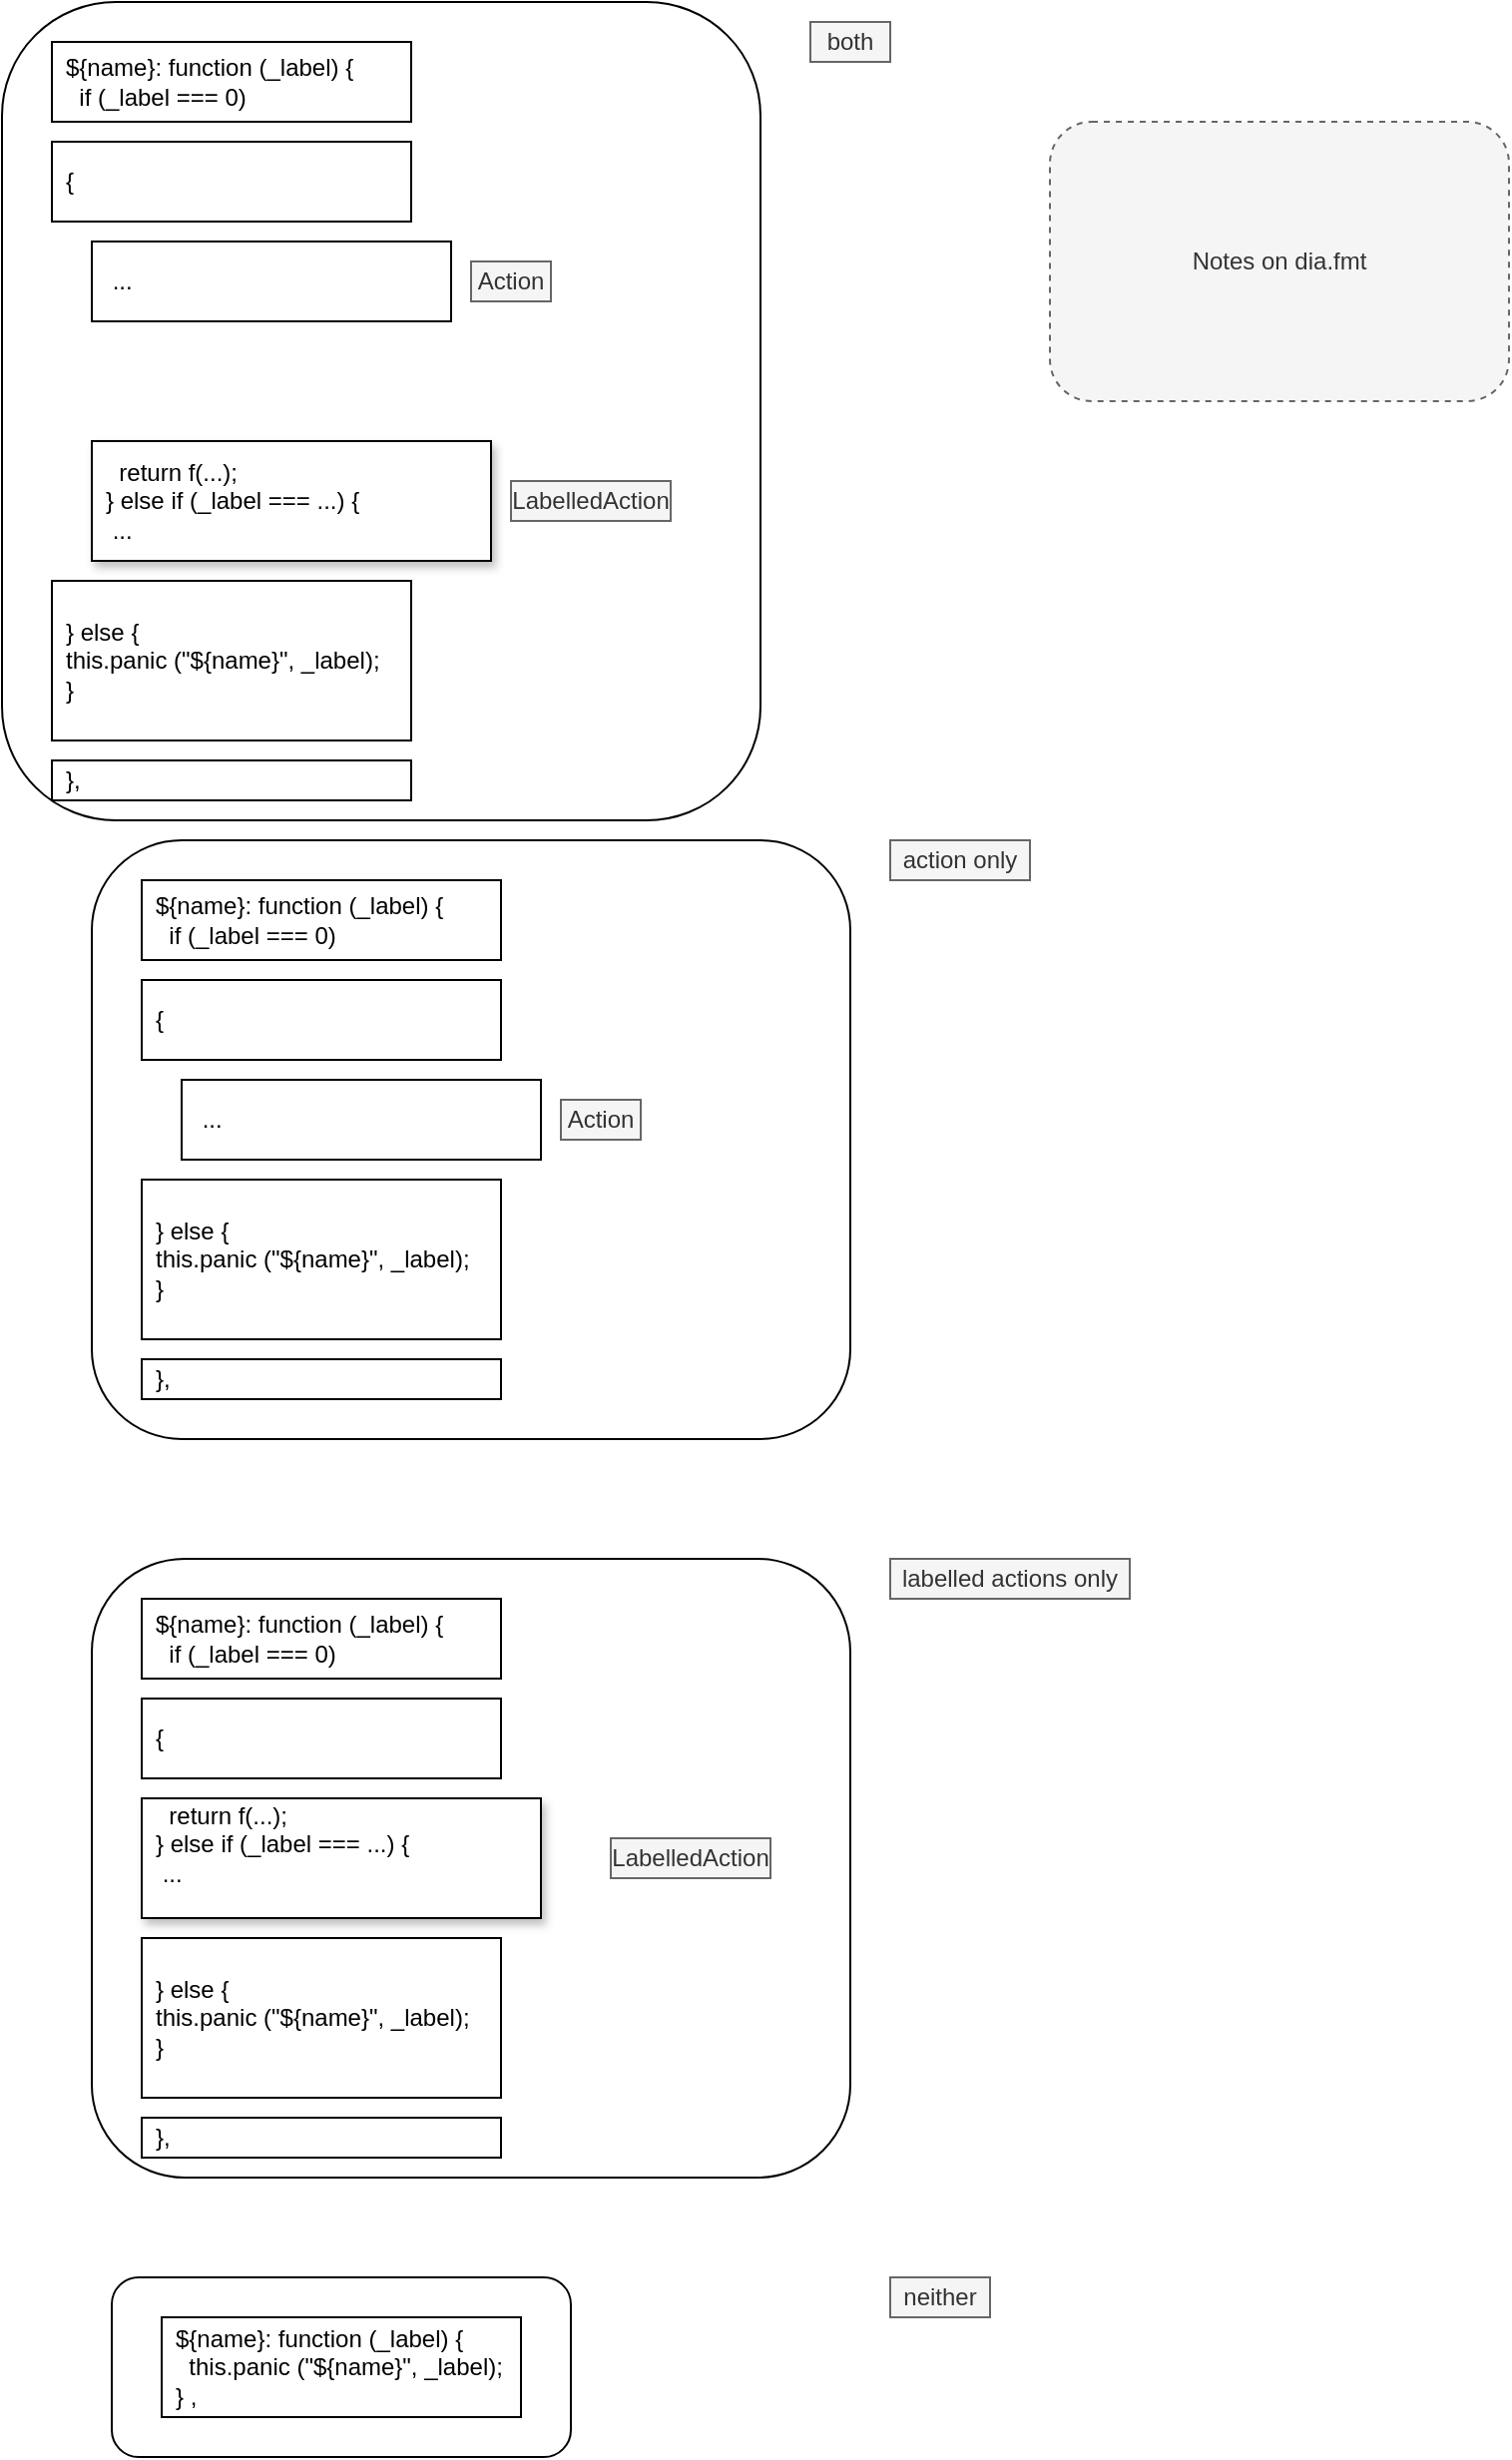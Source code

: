 <mxfile version="14.6.13" type="device"><diagram id="IkHdZ0yJiypvau_4McZn" name="formatting"><mxGraphModel dx="1106" dy="806" grid="1" gridSize="10" guides="1" tooltips="1" connect="1" arrows="1" fold="1" page="1" pageScale="1" pageWidth="1100" pageHeight="850" math="0" shadow="0"><root><mxCell id="NvHiDhRL34PdQGHzrJgt-0"/><mxCell id="NvHiDhRL34PdQGHzrJgt-1" parent="NvHiDhRL34PdQGHzrJgt-0"/><mxCell id="NvHiDhRL34PdQGHzrJgt-2" value="" style="rounded=1;whiteSpace=wrap;html=1;" parent="NvHiDhRL34PdQGHzrJgt-1" vertex="1"><mxGeometry x="35" y="20" width="380" height="410" as="geometry"/></mxCell><mxCell id="NvHiDhRL34PdQGHzrJgt-3" value="&lt;div&gt;&lt;span&gt;} else {&lt;/span&gt;&lt;br&gt;&lt;/div&gt;&lt;div&gt;this.panic (&quot;${name}&quot;, _label);&amp;nbsp;&lt;/div&gt;&lt;div&gt;}&lt;/div&gt;" style="rounded=0;whiteSpace=wrap;html=1;align=left;spacingLeft=5;" parent="NvHiDhRL34PdQGHzrJgt-1" vertex="1"><mxGeometry x="60" y="310" width="180" height="80" as="geometry"/></mxCell><mxCell id="NvHiDhRL34PdQGHzrJgt-4" value="&lt;div&gt;${name}: function (_label) {&lt;/div&gt;&lt;div&gt;&amp;nbsp; if (_label === 0)&lt;/div&gt;" style="rounded=0;whiteSpace=wrap;html=1;align=left;spacingLeft=5;" parent="NvHiDhRL34PdQGHzrJgt-1" vertex="1"><mxGeometry x="60" y="40" width="180" height="40" as="geometry"/></mxCell><mxCell id="NvHiDhRL34PdQGHzrJgt-5" value="&lt;div&gt;&amp;nbsp; return f(...);&lt;/div&gt;&lt;div&gt;} else if (_label === ...) {&lt;/div&gt;&lt;div&gt;&amp;nbsp;...&lt;/div&gt;" style="rounded=0;whiteSpace=wrap;html=1;align=left;spacingLeft=5;shadow=1;" parent="NvHiDhRL34PdQGHzrJgt-1" vertex="1"><mxGeometry x="80" y="240" width="200" height="60" as="geometry"/></mxCell><mxCell id="NvHiDhRL34PdQGHzrJgt-6" value="&lt;div&gt;&amp;nbsp;...&amp;nbsp;&lt;/div&gt;" style="rounded=0;whiteSpace=wrap;html=1;align=left;spacingLeft=5;" parent="NvHiDhRL34PdQGHzrJgt-1" vertex="1"><mxGeometry x="80" y="140" width="180" height="40" as="geometry"/></mxCell><mxCell id="NvHiDhRL34PdQGHzrJgt-8" value="Action" style="text;html=1;fillColor=#f5f5f5;align=center;verticalAlign=middle;whiteSpace=wrap;rounded=0;shadow=0;strokeColor=#666666;fontColor=#333333;" parent="NvHiDhRL34PdQGHzrJgt-1" vertex="1"><mxGeometry x="270" y="150" width="40" height="20" as="geometry"/></mxCell><mxCell id="NvHiDhRL34PdQGHzrJgt-9" value="LabelledAction" style="text;html=1;fillColor=#f5f5f5;align=center;verticalAlign=middle;whiteSpace=wrap;rounded=0;shadow=0;strokeColor=#666666;fontColor=#333333;" parent="NvHiDhRL34PdQGHzrJgt-1" vertex="1"><mxGeometry x="290" y="260" width="80" height="20" as="geometry"/></mxCell><mxCell id="8WAzWEQXn-hbmi8yetNm-0" value="&lt;div&gt;{&lt;/div&gt;" style="rounded=0;whiteSpace=wrap;html=1;align=left;spacingLeft=5;" parent="NvHiDhRL34PdQGHzrJgt-1" vertex="1"><mxGeometry x="60" y="90" width="180" height="40" as="geometry"/></mxCell><mxCell id="8WAzWEQXn-hbmi8yetNm-2" value="" style="rounded=1;whiteSpace=wrap;html=1;" parent="NvHiDhRL34PdQGHzrJgt-1" vertex="1"><mxGeometry x="80" y="800" width="380" height="310" as="geometry"/></mxCell><mxCell id="8WAzWEQXn-hbmi8yetNm-3" value="&lt;div&gt;&lt;span&gt;} else {&lt;/span&gt;&lt;br&gt;&lt;/div&gt;&lt;div&gt;this.panic (&quot;${name}&quot;, _label);&amp;nbsp;&lt;/div&gt;&lt;div&gt;}&lt;/div&gt;" style="rounded=0;whiteSpace=wrap;html=1;align=left;spacingLeft=5;" parent="NvHiDhRL34PdQGHzrJgt-1" vertex="1"><mxGeometry x="105" y="990" width="180" height="80" as="geometry"/></mxCell><mxCell id="8WAzWEQXn-hbmi8yetNm-4" value="&lt;div&gt;${name}: function (_label) {&lt;/div&gt;&lt;div&gt;&amp;nbsp; if (_label === 0)&lt;/div&gt;" style="rounded=0;whiteSpace=wrap;html=1;align=left;spacingLeft=5;" parent="NvHiDhRL34PdQGHzrJgt-1" vertex="1"><mxGeometry x="105" y="820" width="180" height="40" as="geometry"/></mxCell><mxCell id="8WAzWEQXn-hbmi8yetNm-8" value="LabelledAction" style="text;html=1;fillColor=#f5f5f5;align=center;verticalAlign=middle;whiteSpace=wrap;rounded=0;shadow=0;strokeColor=#666666;fontColor=#333333;" parent="NvHiDhRL34PdQGHzrJgt-1" vertex="1"><mxGeometry x="340" y="940" width="80" height="20" as="geometry"/></mxCell><mxCell id="8WAzWEQXn-hbmi8yetNm-9" value="&lt;div&gt;{&amp;nbsp;&lt;/div&gt;" style="rounded=0;whiteSpace=wrap;html=1;align=left;spacingLeft=5;" parent="NvHiDhRL34PdQGHzrJgt-1" vertex="1"><mxGeometry x="105" y="870" width="180" height="40" as="geometry"/></mxCell><mxCell id="8WAzWEQXn-hbmi8yetNm-11" value="" style="rounded=1;whiteSpace=wrap;html=1;" parent="NvHiDhRL34PdQGHzrJgt-1" vertex="1"><mxGeometry x="90" y="1160" width="230" height="90" as="geometry"/></mxCell><mxCell id="8WAzWEQXn-hbmi8yetNm-12" value="&lt;div&gt;${name}: function (_label) {&lt;/div&gt;&lt;div&gt;&lt;span&gt;&amp;nbsp; &lt;/span&gt;&lt;span&gt;this.panic (&quot;${name}&quot;, _label);&lt;/span&gt;&lt;/div&gt;&lt;div&gt;&lt;span&gt;} ,&lt;/span&gt;&lt;/div&gt;" style="rounded=0;whiteSpace=wrap;html=1;align=left;spacingLeft=5;" parent="NvHiDhRL34PdQGHzrJgt-1" vertex="1"><mxGeometry x="115" y="1180" width="180" height="50" as="geometry"/></mxCell><mxCell id="8WAzWEQXn-hbmi8yetNm-20" value="" style="rounded=1;whiteSpace=wrap;html=1;" parent="NvHiDhRL34PdQGHzrJgt-1" vertex="1"><mxGeometry x="80" y="440" width="380" height="300" as="geometry"/></mxCell><mxCell id="8WAzWEQXn-hbmi8yetNm-21" value="&lt;div&gt;&lt;span&gt;} else {&lt;/span&gt;&lt;br&gt;&lt;/div&gt;&lt;div&gt;this.panic (&quot;${name}&quot;, _label);&amp;nbsp;&lt;/div&gt;&lt;div&gt;}&lt;/div&gt;" style="rounded=0;whiteSpace=wrap;html=1;align=left;spacingLeft=5;" parent="NvHiDhRL34PdQGHzrJgt-1" vertex="1"><mxGeometry x="105" y="610" width="180" height="80" as="geometry"/></mxCell><mxCell id="8WAzWEQXn-hbmi8yetNm-22" value="&lt;div&gt;${name}: function (_label) {&lt;/div&gt;&lt;div&gt;&amp;nbsp; if (_label === 0)&lt;/div&gt;" style="rounded=0;whiteSpace=wrap;html=1;align=left;spacingLeft=5;" parent="NvHiDhRL34PdQGHzrJgt-1" vertex="1"><mxGeometry x="105" y="460" width="180" height="40" as="geometry"/></mxCell><mxCell id="8WAzWEQXn-hbmi8yetNm-24" value="&lt;div&gt;&amp;nbsp;...&amp;nbsp;&lt;/div&gt;" style="rounded=0;whiteSpace=wrap;html=1;align=left;spacingLeft=5;" parent="NvHiDhRL34PdQGHzrJgt-1" vertex="1"><mxGeometry x="125" y="560" width="180" height="40" as="geometry"/></mxCell><mxCell id="8WAzWEQXn-hbmi8yetNm-25" value="Action" style="text;html=1;fillColor=#f5f5f5;align=center;verticalAlign=middle;whiteSpace=wrap;rounded=0;shadow=0;strokeColor=#666666;fontColor=#333333;" parent="NvHiDhRL34PdQGHzrJgt-1" vertex="1"><mxGeometry x="315" y="570" width="40" height="20" as="geometry"/></mxCell><mxCell id="8WAzWEQXn-hbmi8yetNm-27" value="&lt;div&gt;{&lt;/div&gt;" style="rounded=0;whiteSpace=wrap;html=1;align=left;spacingLeft=5;" parent="NvHiDhRL34PdQGHzrJgt-1" vertex="1"><mxGeometry x="105" y="510" width="180" height="40" as="geometry"/></mxCell><mxCell id="8WAzWEQXn-hbmi8yetNm-29" value="both" style="text;html=1;fillColor=#f5f5f5;align=center;verticalAlign=middle;whiteSpace=wrap;rounded=0;shadow=0;strokeColor=#666666;fontColor=#333333;" parent="NvHiDhRL34PdQGHzrJgt-1" vertex="1"><mxGeometry x="440" y="30" width="40" height="20" as="geometry"/></mxCell><mxCell id="8WAzWEQXn-hbmi8yetNm-30" value="action only" style="text;html=1;fillColor=#f5f5f5;align=center;verticalAlign=middle;whiteSpace=wrap;rounded=0;shadow=0;strokeColor=#666666;fontColor=#333333;" parent="NvHiDhRL34PdQGHzrJgt-1" vertex="1"><mxGeometry x="480" y="440" width="70" height="20" as="geometry"/></mxCell><mxCell id="8WAzWEQXn-hbmi8yetNm-31" value="labelled actions only" style="text;html=1;fillColor=#f5f5f5;align=center;verticalAlign=middle;whiteSpace=wrap;rounded=0;shadow=0;strokeColor=#666666;fontColor=#333333;" parent="NvHiDhRL34PdQGHzrJgt-1" vertex="1"><mxGeometry x="480" y="800" width="120" height="20" as="geometry"/></mxCell><mxCell id="8WAzWEQXn-hbmi8yetNm-32" value="neither" style="text;html=1;fillColor=#f5f5f5;align=center;verticalAlign=middle;whiteSpace=wrap;rounded=0;shadow=0;strokeColor=#666666;fontColor=#333333;" parent="NvHiDhRL34PdQGHzrJgt-1" vertex="1"><mxGeometry x="480" y="1160" width="50" height="20" as="geometry"/></mxCell><mxCell id="8WAzWEQXn-hbmi8yetNm-34" value="&lt;div&gt;},&lt;/div&gt;" style="rounded=0;whiteSpace=wrap;html=1;align=left;spacingLeft=5;" parent="NvHiDhRL34PdQGHzrJgt-1" vertex="1"><mxGeometry x="105" y="700" width="180" height="20" as="geometry"/></mxCell><mxCell id="8WAzWEQXn-hbmi8yetNm-36" value="&lt;div&gt;},&lt;/div&gt;" style="rounded=0;whiteSpace=wrap;html=1;align=left;spacingLeft=5;" parent="NvHiDhRL34PdQGHzrJgt-1" vertex="1"><mxGeometry x="105" y="1080" width="180" height="20" as="geometry"/></mxCell><mxCell id="8WAzWEQXn-hbmi8yetNm-38" value="&lt;div&gt;},&lt;/div&gt;" style="rounded=0;whiteSpace=wrap;html=1;align=left;spacingLeft=5;" parent="NvHiDhRL34PdQGHzrJgt-1" vertex="1"><mxGeometry x="60" y="400" width="180" height="20" as="geometry"/></mxCell><mxCell id="8WAzWEQXn-hbmi8yetNm-39" value="&lt;div&gt;&amp;nbsp; return f(...);&lt;/div&gt;&lt;div&gt;} else if (_label === ...) {&lt;/div&gt;&lt;div&gt;&amp;nbsp;...&lt;/div&gt;&lt;div&gt;&lt;br&gt;&lt;/div&gt;" style="rounded=0;whiteSpace=wrap;html=1;align=left;spacingLeft=5;shadow=1;" parent="NvHiDhRL34PdQGHzrJgt-1" vertex="1"><mxGeometry x="105" y="920" width="200" height="60" as="geometry"/></mxCell><mxCell id="iS3MOfwbDkv2o4d8fwnX-1" value="Notes on dia.fmt" style="rounded=1;whiteSpace=wrap;html=1;fillColor=#f5f5f5;strokeColor=#666666;fontColor=#333333;dashed=1;" vertex="1" parent="NvHiDhRL34PdQGHzrJgt-1"><mxGeometry x="560" y="80" width="230" height="140" as="geometry"/></mxCell></root></mxGraphModel></diagram></mxfile>